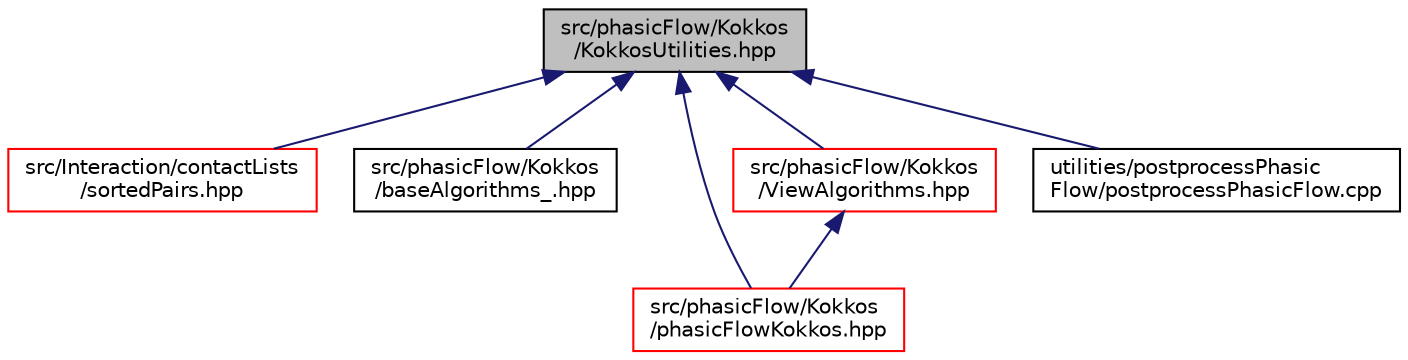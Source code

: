 digraph "src/phasicFlow/Kokkos/KokkosUtilities.hpp"
{
 // LATEX_PDF_SIZE
  edge [fontname="Helvetica",fontsize="10",labelfontname="Helvetica",labelfontsize="10"];
  node [fontname="Helvetica",fontsize="10",shape=record];
  Node1 [label="src/phasicFlow/Kokkos\l/KokkosUtilities.hpp",height=0.2,width=0.4,color="black", fillcolor="grey75", style="filled", fontcolor="black",tooltip=" "];
  Node1 -> Node2 [dir="back",color="midnightblue",fontsize="10",style="solid",fontname="Helvetica"];
  Node2 [label="src/Interaction/contactLists\l/sortedPairs.hpp",height=0.2,width=0.4,color="red", fillcolor="white", style="filled",URL="$sortedPairs_8hpp.html",tooltip=" "];
  Node1 -> Node22 [dir="back",color="midnightblue",fontsize="10",style="solid",fontname="Helvetica"];
  Node22 [label="src/phasicFlow/Kokkos\l/baseAlgorithms_.hpp",height=0.2,width=0.4,color="black", fillcolor="white", style="filled",URL="$baseAlgorithms___8hpp.html",tooltip=" "];
  Node1 -> Node23 [dir="back",color="midnightblue",fontsize="10",style="solid",fontname="Helvetica"];
  Node23 [label="src/phasicFlow/Kokkos\l/phasicFlowKokkos.hpp",height=0.2,width=0.4,color="red", fillcolor="white", style="filled",URL="$phasicFlowKokkos_8hpp.html",tooltip=" "];
  Node1 -> Node229 [dir="back",color="midnightblue",fontsize="10",style="solid",fontname="Helvetica"];
  Node229 [label="src/phasicFlow/Kokkos\l/ViewAlgorithms.hpp",height=0.2,width=0.4,color="red", fillcolor="white", style="filled",URL="$ViewAlgorithms_8hpp.html",tooltip=" "];
  Node229 -> Node23 [dir="back",color="midnightblue",fontsize="10",style="solid",fontname="Helvetica"];
  Node1 -> Node125 [dir="back",color="midnightblue",fontsize="10",style="solid",fontname="Helvetica"];
  Node125 [label="utilities/postprocessPhasic\lFlow/postprocessPhasicFlow.cpp",height=0.2,width=0.4,color="black", fillcolor="white", style="filled",URL="$postprocessPhasicFlow_8cpp.html",tooltip=" "];
}
